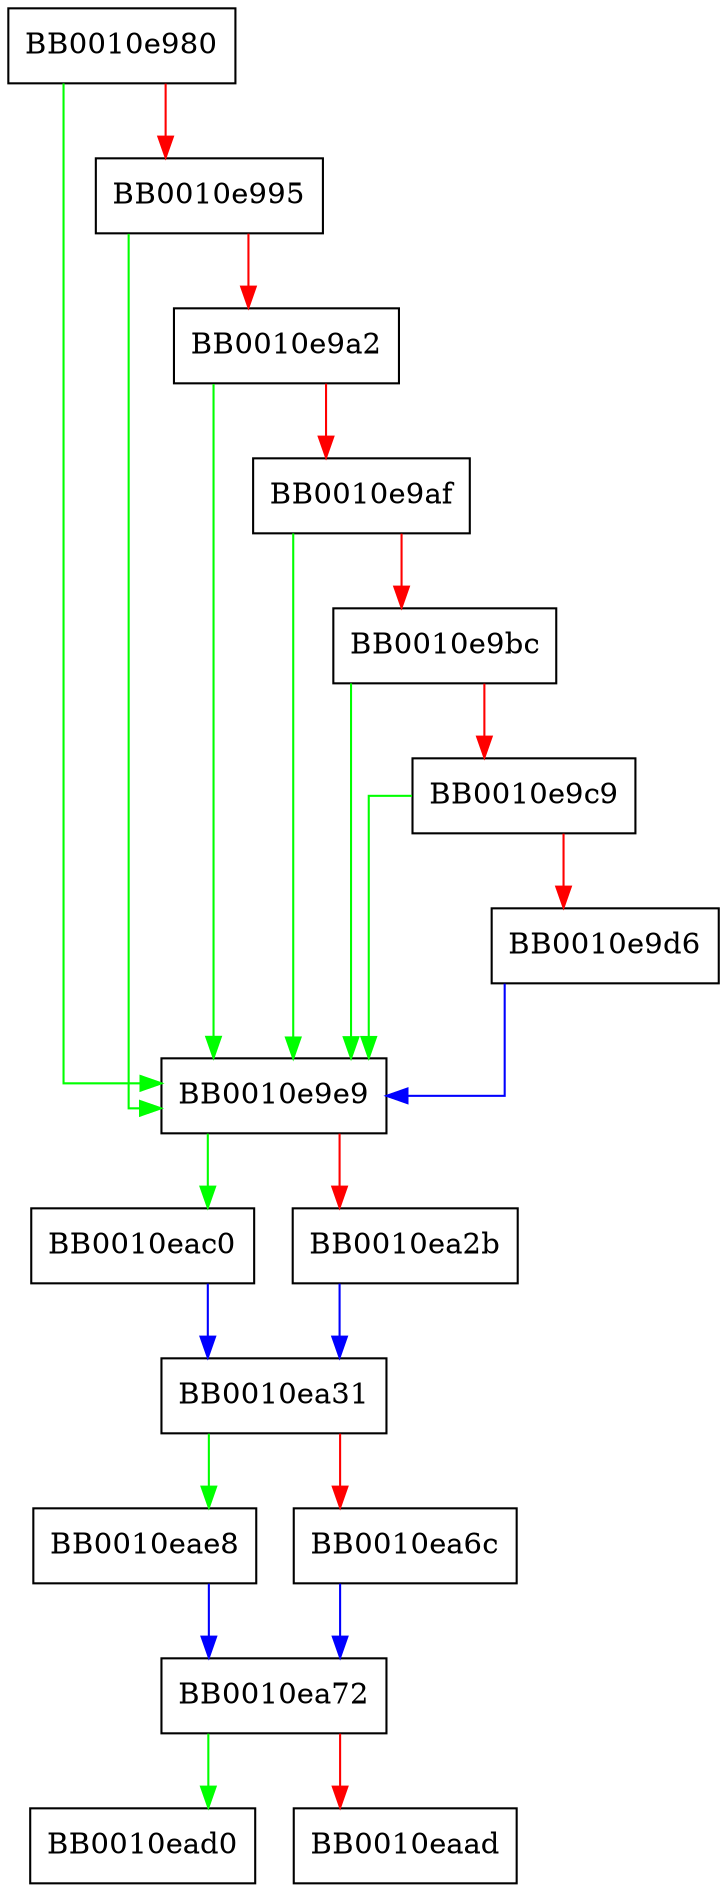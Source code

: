 digraph FUN_0010e980 {
  node [shape="box"];
  graph [splines=ortho];
  BB0010e980 -> BB0010e9e9 [color="green"];
  BB0010e980 -> BB0010e995 [color="red"];
  BB0010e995 -> BB0010e9e9 [color="green"];
  BB0010e995 -> BB0010e9a2 [color="red"];
  BB0010e9a2 -> BB0010e9e9 [color="green"];
  BB0010e9a2 -> BB0010e9af [color="red"];
  BB0010e9af -> BB0010e9e9 [color="green"];
  BB0010e9af -> BB0010e9bc [color="red"];
  BB0010e9bc -> BB0010e9e9 [color="green"];
  BB0010e9bc -> BB0010e9c9 [color="red"];
  BB0010e9c9 -> BB0010e9e9 [color="green"];
  BB0010e9c9 -> BB0010e9d6 [color="red"];
  BB0010e9d6 -> BB0010e9e9 [color="blue"];
  BB0010e9e9 -> BB0010eac0 [color="green"];
  BB0010e9e9 -> BB0010ea2b [color="red"];
  BB0010ea2b -> BB0010ea31 [color="blue"];
  BB0010ea31 -> BB0010eae8 [color="green"];
  BB0010ea31 -> BB0010ea6c [color="red"];
  BB0010ea6c -> BB0010ea72 [color="blue"];
  BB0010ea72 -> BB0010ead0 [color="green"];
  BB0010ea72 -> BB0010eaad [color="red"];
  BB0010eac0 -> BB0010ea31 [color="blue"];
  BB0010eae8 -> BB0010ea72 [color="blue"];
}